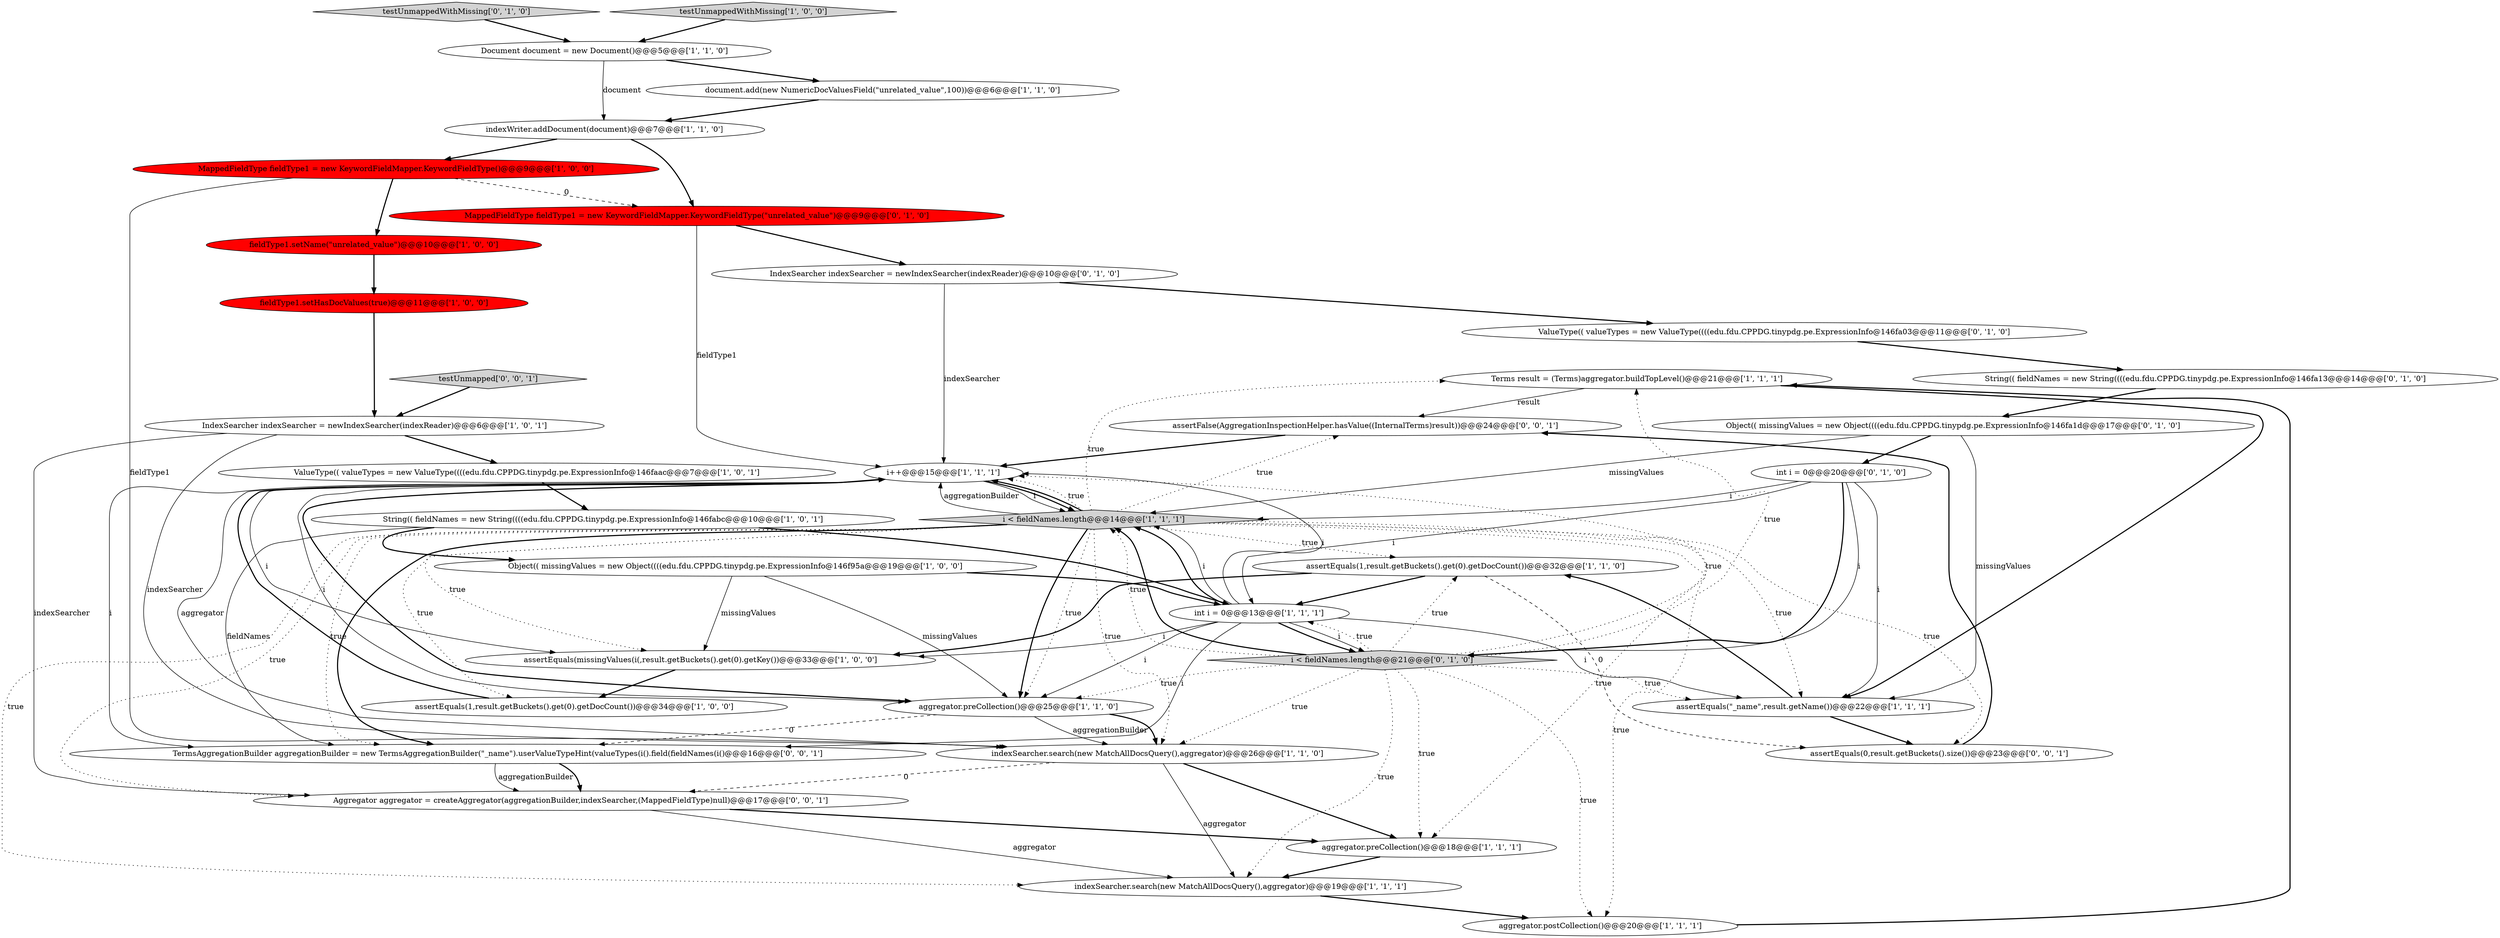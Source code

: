 digraph {
21 [style = filled, label = "Terms result = (Terms)aggregator.buildTopLevel()@@@21@@@['1', '1', '1']", fillcolor = white, shape = ellipse image = "AAA0AAABBB1BBB"];
8 [style = filled, label = "aggregator.preCollection()@@@25@@@['1', '1', '0']", fillcolor = white, shape = ellipse image = "AAA0AAABBB1BBB"];
32 [style = filled, label = "assertFalse(AggregationInspectionHelper.hasValue((InternalTerms)result))@@@24@@@['0', '0', '1']", fillcolor = white, shape = ellipse image = "AAA0AAABBB3BBB"];
14 [style = filled, label = "indexSearcher.search(new MatchAllDocsQuery(),aggregator)@@@19@@@['1', '1', '1']", fillcolor = white, shape = ellipse image = "AAA0AAABBB1BBB"];
19 [style = filled, label = "assertEquals(1,result.getBuckets().get(0).getDocCount())@@@32@@@['1', '1', '0']", fillcolor = white, shape = ellipse image = "AAA0AAABBB1BBB"];
13 [style = filled, label = "aggregator.preCollection()@@@18@@@['1', '1', '1']", fillcolor = white, shape = ellipse image = "AAA0AAABBB1BBB"];
11 [style = filled, label = "IndexSearcher indexSearcher = newIndexSearcher(indexReader)@@@6@@@['1', '0', '1']", fillcolor = white, shape = ellipse image = "AAA0AAABBB1BBB"];
6 [style = filled, label = "aggregator.postCollection()@@@20@@@['1', '1', '1']", fillcolor = white, shape = ellipse image = "AAA0AAABBB1BBB"];
17 [style = filled, label = "assertEquals(missingValues(i(,result.getBuckets().get(0).getKey())@@@33@@@['1', '0', '0']", fillcolor = white, shape = ellipse image = "AAA0AAABBB1BBB"];
2 [style = filled, label = "assertEquals(\"_name\",result.getName())@@@22@@@['1', '1', '1']", fillcolor = white, shape = ellipse image = "AAA0AAABBB1BBB"];
26 [style = filled, label = "ValueType(( valueTypes = new ValueType((((edu.fdu.CPPDG.tinypdg.pe.ExpressionInfo@146fa03@@@11@@@['0', '1', '0']", fillcolor = white, shape = ellipse image = "AAA0AAABBB2BBB"];
28 [style = filled, label = "IndexSearcher indexSearcher = newIndexSearcher(indexReader)@@@10@@@['0', '1', '0']", fillcolor = white, shape = ellipse image = "AAA0AAABBB2BBB"];
16 [style = filled, label = "fieldType1.setHasDocValues(true)@@@11@@@['1', '0', '0']", fillcolor = red, shape = ellipse image = "AAA1AAABBB1BBB"];
33 [style = filled, label = "assertEquals(0,result.getBuckets().size())@@@23@@@['0', '0', '1']", fillcolor = white, shape = ellipse image = "AAA0AAABBB3BBB"];
18 [style = filled, label = "fieldType1.setName(\"unrelated_value\")@@@10@@@['1', '0', '0']", fillcolor = red, shape = ellipse image = "AAA1AAABBB1BBB"];
0 [style = filled, label = "indexWriter.addDocument(document)@@@7@@@['1', '1', '0']", fillcolor = white, shape = ellipse image = "AAA0AAABBB1BBB"];
23 [style = filled, label = "assertEquals(1,result.getBuckets().get(0).getDocCount())@@@34@@@['1', '0', '0']", fillcolor = white, shape = ellipse image = "AAA0AAABBB1BBB"];
7 [style = filled, label = "i < fieldNames.length@@@14@@@['1', '1', '1']", fillcolor = lightgray, shape = diamond image = "AAA0AAABBB1BBB"];
27 [style = filled, label = "Object(( missingValues = new Object((((edu.fdu.CPPDG.tinypdg.pe.ExpressionInfo@146fa1d@@@17@@@['0', '1', '0']", fillcolor = white, shape = ellipse image = "AAA0AAABBB2BBB"];
29 [style = filled, label = "testUnmappedWithMissing['0', '1', '0']", fillcolor = lightgray, shape = diamond image = "AAA0AAABBB2BBB"];
9 [style = filled, label = "Document document = new Document()@@@5@@@['1', '1', '0']", fillcolor = white, shape = ellipse image = "AAA0AAABBB1BBB"];
10 [style = filled, label = "testUnmappedWithMissing['1', '0', '0']", fillcolor = lightgray, shape = diamond image = "AAA0AAABBB1BBB"];
1 [style = filled, label = "i++@@@15@@@['1', '1', '1']", fillcolor = white, shape = ellipse image = "AAA0AAABBB1BBB"];
12 [style = filled, label = "MappedFieldType fieldType1 = new KeywordFieldMapper.KeywordFieldType()@@@9@@@['1', '0', '0']", fillcolor = red, shape = ellipse image = "AAA1AAABBB1BBB"];
22 [style = filled, label = "ValueType(( valueTypes = new ValueType((((edu.fdu.CPPDG.tinypdg.pe.ExpressionInfo@146faac@@@7@@@['1', '0', '1']", fillcolor = white, shape = ellipse image = "AAA0AAABBB1BBB"];
4 [style = filled, label = "int i = 0@@@13@@@['1', '1', '1']", fillcolor = white, shape = ellipse image = "AAA0AAABBB1BBB"];
31 [style = filled, label = "i < fieldNames.length@@@21@@@['0', '1', '0']", fillcolor = lightgray, shape = diamond image = "AAA0AAABBB2BBB"];
25 [style = filled, label = "String(( fieldNames = new String((((edu.fdu.CPPDG.tinypdg.pe.ExpressionInfo@146fa13@@@14@@@['0', '1', '0']", fillcolor = white, shape = ellipse image = "AAA0AAABBB2BBB"];
3 [style = filled, label = "document.add(new NumericDocValuesField(\"unrelated_value\",100))@@@6@@@['1', '1', '0']", fillcolor = white, shape = ellipse image = "AAA0AAABBB1BBB"];
24 [style = filled, label = "int i = 0@@@20@@@['0', '1', '0']", fillcolor = white, shape = ellipse image = "AAA0AAABBB2BBB"];
5 [style = filled, label = "Object(( missingValues = new Object((((edu.fdu.CPPDG.tinypdg.pe.ExpressionInfo@146f95a@@@19@@@['1', '0', '0']", fillcolor = white, shape = ellipse image = "AAA0AAABBB1BBB"];
36 [style = filled, label = "TermsAggregationBuilder aggregationBuilder = new TermsAggregationBuilder(\"_name\").userValueTypeHint(valueTypes(i().field(fieldNames(i()@@@16@@@['0', '0', '1']", fillcolor = white, shape = ellipse image = "AAA0AAABBB3BBB"];
35 [style = filled, label = "testUnmapped['0', '0', '1']", fillcolor = lightgray, shape = diamond image = "AAA0AAABBB3BBB"];
20 [style = filled, label = "String(( fieldNames = new String((((edu.fdu.CPPDG.tinypdg.pe.ExpressionInfo@146fabc@@@10@@@['1', '0', '1']", fillcolor = white, shape = ellipse image = "AAA0AAABBB1BBB"];
15 [style = filled, label = "indexSearcher.search(new MatchAllDocsQuery(),aggregator)@@@26@@@['1', '1', '0']", fillcolor = white, shape = ellipse image = "AAA0AAABBB1BBB"];
34 [style = filled, label = "Aggregator aggregator = createAggregator(aggregationBuilder,indexSearcher,(MappedFieldType)null)@@@17@@@['0', '0', '1']", fillcolor = white, shape = ellipse image = "AAA0AAABBB3BBB"];
30 [style = filled, label = "MappedFieldType fieldType1 = new KeywordFieldMapper.KeywordFieldType(\"unrelated_value\")@@@9@@@['0', '1', '0']", fillcolor = red, shape = ellipse image = "AAA1AAABBB2BBB"];
0->30 [style = bold, label=""];
7->36 [style = dotted, label="true"];
7->34 [style = dotted, label="true"];
7->33 [style = dotted, label="true"];
4->1 [style = solid, label="i"];
7->8 [style = bold, label=""];
31->7 [style = dotted, label="true"];
21->2 [style = bold, label=""];
4->2 [style = solid, label="i"];
15->14 [style = solid, label="aggregator"];
27->7 [style = solid, label="missingValues"];
5->8 [style = solid, label="missingValues"];
31->21 [style = dotted, label="true"];
30->28 [style = bold, label=""];
12->18 [style = bold, label=""];
24->4 [style = solid, label="i"];
21->32 [style = solid, label="result"];
7->1 [style = dotted, label="true"];
13->14 [style = bold, label=""];
4->36 [style = solid, label="i"];
31->19 [style = dotted, label="true"];
30->1 [style = solid, label="fieldType1"];
7->6 [style = dotted, label="true"];
15->13 [style = bold, label=""];
15->34 [style = dashed, label="0"];
7->1 [style = bold, label=""];
36->34 [style = solid, label="aggregationBuilder"];
7->13 [style = dotted, label="true"];
31->6 [style = dotted, label="true"];
1->36 [style = solid, label="i"];
27->2 [style = solid, label="missingValues"];
12->30 [style = dashed, label="0"];
11->34 [style = solid, label="indexSearcher"];
34->14 [style = solid, label="aggregator"];
31->14 [style = dotted, label="true"];
12->15 [style = solid, label="fieldType1"];
4->17 [style = solid, label="i"];
3->0 [style = bold, label=""];
4->8 [style = solid, label="i"];
25->27 [style = bold, label=""];
7->23 [style = dotted, label="true"];
22->20 [style = bold, label=""];
8->15 [style = solid, label="aggregationBuilder"];
31->15 [style = dotted, label="true"];
9->0 [style = solid, label="document"];
2->33 [style = bold, label=""];
7->8 [style = dotted, label="true"];
7->21 [style = dotted, label="true"];
7->17 [style = dotted, label="true"];
7->32 [style = dotted, label="true"];
14->6 [style = bold, label=""];
4->7 [style = solid, label="i"];
7->2 [style = dotted, label="true"];
1->17 [style = solid, label="i"];
1->8 [style = bold, label=""];
8->15 [style = bold, label=""];
6->21 [style = bold, label=""];
0->12 [style = bold, label=""];
28->26 [style = bold, label=""];
19->17 [style = bold, label=""];
8->36 [style = dashed, label="0"];
7->15 [style = dotted, label="true"];
1->7 [style = bold, label=""];
17->23 [style = bold, label=""];
31->7 [style = bold, label=""];
4->7 [style = bold, label=""];
31->8 [style = dotted, label="true"];
4->31 [style = bold, label=""];
5->17 [style = solid, label="missingValues"];
24->31 [style = bold, label=""];
31->1 [style = dotted, label="true"];
32->1 [style = bold, label=""];
5->4 [style = bold, label=""];
11->22 [style = bold, label=""];
4->31 [style = solid, label="i"];
31->2 [style = dotted, label="true"];
9->3 [style = bold, label=""];
20->36 [style = solid, label="fieldNames"];
33->32 [style = bold, label=""];
27->24 [style = bold, label=""];
10->9 [style = bold, label=""];
1->15 [style = solid, label="aggregator"];
31->13 [style = dotted, label="true"];
36->34 [style = bold, label=""];
7->36 [style = bold, label=""];
18->16 [style = bold, label=""];
2->19 [style = bold, label=""];
16->11 [style = bold, label=""];
7->19 [style = dotted, label="true"];
24->7 [style = solid, label="i"];
24->2 [style = solid, label="i"];
26->25 [style = bold, label=""];
29->9 [style = bold, label=""];
34->13 [style = bold, label=""];
1->8 [style = solid, label="i"];
7->1 [style = solid, label="aggregationBuilder"];
20->4 [style = bold, label=""];
20->5 [style = bold, label=""];
28->1 [style = solid, label="indexSearcher"];
24->31 [style = solid, label="i"];
23->1 [style = bold, label=""];
11->15 [style = solid, label="indexSearcher"];
19->4 [style = bold, label=""];
19->33 [style = dashed, label="0"];
31->4 [style = dotted, label="true"];
1->7 [style = solid, label="i"];
35->11 [style = bold, label=""];
7->14 [style = dotted, label="true"];
}
